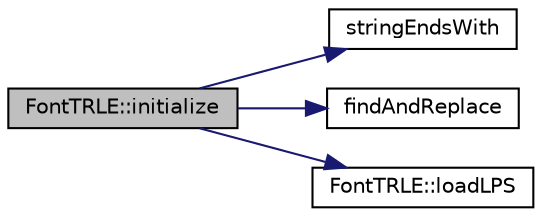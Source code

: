 digraph "FontTRLE::initialize"
{
 // INTERACTIVE_SVG=YES
  edge [fontname="Helvetica",fontsize="10",labelfontname="Helvetica",labelfontsize="10"];
  node [fontname="Helvetica",fontsize="10",shape=record];
  rankdir="LR";
  Node1 [label="FontTRLE::initialize",height=0.2,width=0.4,color="black", fillcolor="grey75", style="filled" fontcolor="black"];
  Node1 -> Node2 [color="midnightblue",fontsize="10",style="solid",fontname="Helvetica"];
  Node2 [label="stringEndsWith",height=0.2,width=0.4,color="black", fillcolor="white", style="filled",URL="$strings_8h.html#a9f9845081feff3b703811b27e058da25"];
  Node1 -> Node3 [color="midnightblue",fontsize="10",style="solid",fontname="Helvetica"];
  Node3 [label="findAndReplace",height=0.2,width=0.4,color="black", fillcolor="white", style="filled",URL="$strings_8h.html#adfae96935e33e20a56f8fc3012ffabcb"];
  Node1 -> Node4 [color="midnightblue",fontsize="10",style="solid",fontname="Helvetica"];
  Node4 [label="FontTRLE::loadLPS",height=0.2,width=0.4,color="black", fillcolor="white", style="filled",URL="$class_font_t_r_l_e.html#a6462a36ba8a3f4338a225372803e3db1"];
}
